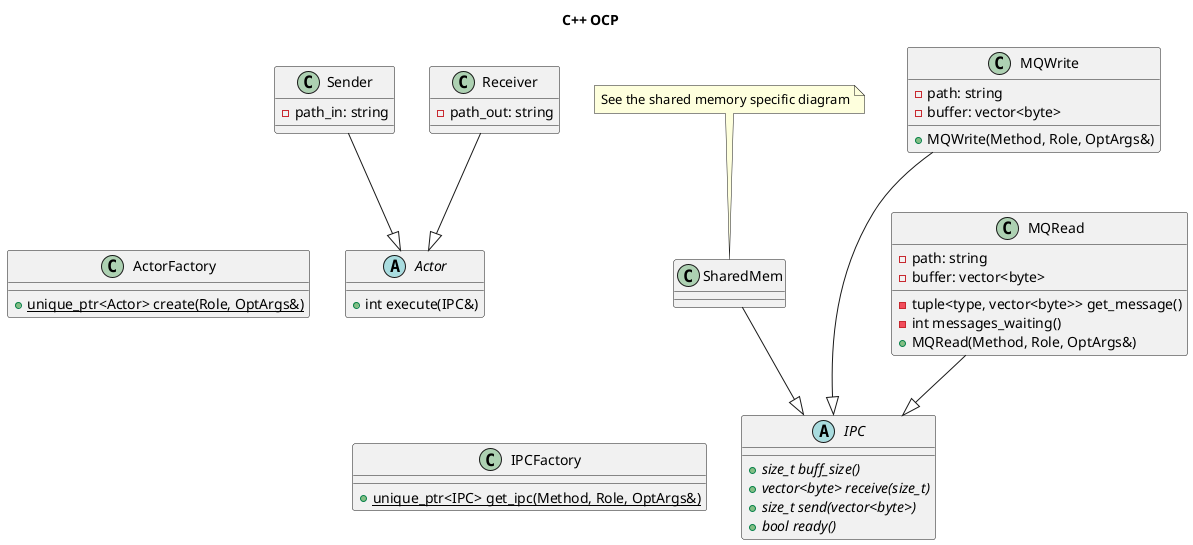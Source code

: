 'https://www.planttext.com/?text=bLF1JiCm3BtdAtn2dKf_O9ecq2Ga3XCm3XmGgjBKQoErJKdSGHdyEsxJZcu849SgjL-Udv-T2qVIKbCMa4Yd5QX2EeTE2D9K8Ap246vMjqB8n96LYZm0BXKP2ti14EgA05zHDOJ1zUtgR2O-li4vteFtO_m3GgVVC2P8ckqsxix1x0Immwx88ca9bs1HeTvXu6-TGWSkXrKQJA-TuX9Z2gQIQHlqCeMNTvzBY-aQopq7AqC8PEevt2CVSWJNfw74qjWMN8rARzcgLClCodBWMDzjcBVl4Y2g9ULpuBgwodoawnFj7ARoV8QQki05jJMU7sMNa2759JedC-yEWpktXv2BNwGcBZ3aGYyXM2Fb9Zs7ZIcOyQQcIvkvVYoZqWUhkSV_Ims7gx-KE5W9KVI-x0Ol1cSc_xx-8J1EWQU7Tg8grjL1s2X-u_VW26OQck0yZMVlrrICTwOnCTdZAzbzMx-X_1v8AzwLfjBF3SOrsKMFMeBYpU7cV_ALM_cJYJ5-hBfMlxWeZdH5ZxbEKwoU1ksJGb-f8sV7Q3IifRXWK_YHVm80
@startuml basic classes

title C++ OCP

abstract class Actor {
  +int execute(IPC&)
}

abstract class IPC {
  {abstract} +size_t buff_size()
  {abstract} +vector<byte> receive(size_t)
  {abstract} +size_t send(vector<byte>)
  {abstract} +bool ready()
}


class SharedMem{
}
note top: See the shared memory specific diagram
class MQRead {
    -path: string
    -buffer: vector<byte>
    -tuple<type, vector<byte>> get_message()
    -int messages_waiting()
    +MQRead(Method, Role, OptArgs&)
}
class MQWrite {
    -path: string
    -buffer: vector<byte>
    +MQWrite(Method, Role, OptArgs&)
}
SharedMem --|> IPC
MQRead --|> IPC
MQWrite --|> IPC

class Sender{
    -path_in: string
}
class Receiver{
    -path_out: string
}
Sender --|> Actor
Receiver --|> Actor

class ActorFactory {
  {static} +unique_ptr<Actor> create(Role, OptArgs&)
}
class IPCFactory {
  {static} +unique_ptr<IPC> get_ipc(Method, Role, OptArgs&)
}

ActorFactory -[hidden] Actor
IPCFactory -[hidden] IPC
MQWrite -[hidden]- MQRead
@enduml